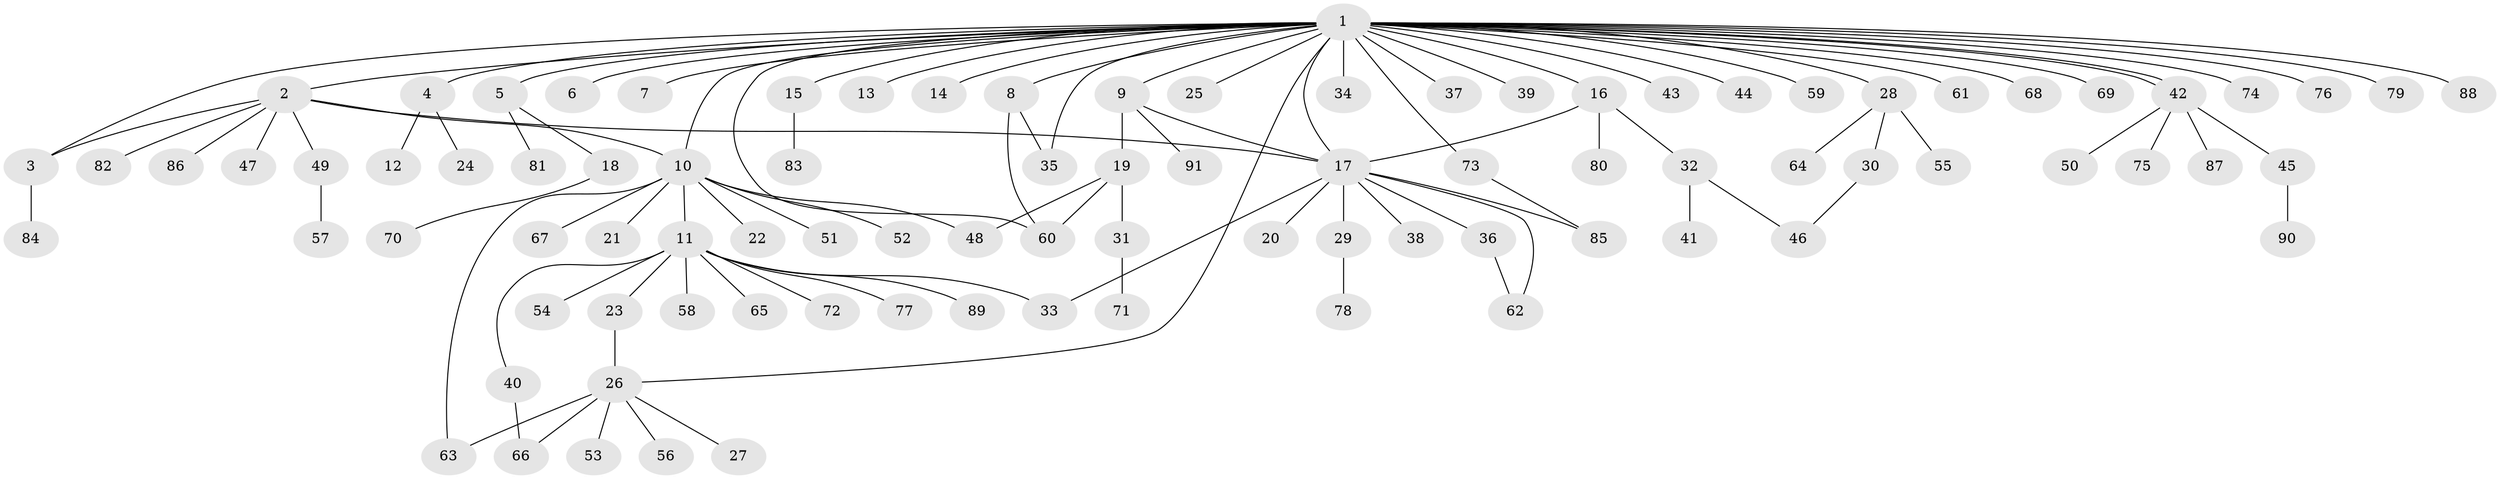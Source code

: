 // Generated by graph-tools (version 1.1) at 2025/26/03/09/25 03:26:09]
// undirected, 91 vertices, 107 edges
graph export_dot {
graph [start="1"]
  node [color=gray90,style=filled];
  1;
  2;
  3;
  4;
  5;
  6;
  7;
  8;
  9;
  10;
  11;
  12;
  13;
  14;
  15;
  16;
  17;
  18;
  19;
  20;
  21;
  22;
  23;
  24;
  25;
  26;
  27;
  28;
  29;
  30;
  31;
  32;
  33;
  34;
  35;
  36;
  37;
  38;
  39;
  40;
  41;
  42;
  43;
  44;
  45;
  46;
  47;
  48;
  49;
  50;
  51;
  52;
  53;
  54;
  55;
  56;
  57;
  58;
  59;
  60;
  61;
  62;
  63;
  64;
  65;
  66;
  67;
  68;
  69;
  70;
  71;
  72;
  73;
  74;
  75;
  76;
  77;
  78;
  79;
  80;
  81;
  82;
  83;
  84;
  85;
  86;
  87;
  88;
  89;
  90;
  91;
  1 -- 2;
  1 -- 3;
  1 -- 4;
  1 -- 5;
  1 -- 6;
  1 -- 7;
  1 -- 8;
  1 -- 9;
  1 -- 10;
  1 -- 13;
  1 -- 14;
  1 -- 15;
  1 -- 16;
  1 -- 17;
  1 -- 25;
  1 -- 26;
  1 -- 28;
  1 -- 34;
  1 -- 35;
  1 -- 37;
  1 -- 39;
  1 -- 42;
  1 -- 42;
  1 -- 43;
  1 -- 44;
  1 -- 59;
  1 -- 60;
  1 -- 61;
  1 -- 68;
  1 -- 69;
  1 -- 73;
  1 -- 74;
  1 -- 76;
  1 -- 79;
  1 -- 88;
  2 -- 3;
  2 -- 10;
  2 -- 17;
  2 -- 47;
  2 -- 49;
  2 -- 82;
  2 -- 86;
  3 -- 84;
  4 -- 12;
  4 -- 24;
  5 -- 18;
  5 -- 81;
  8 -- 35;
  8 -- 60;
  9 -- 17;
  9 -- 19;
  9 -- 91;
  10 -- 11;
  10 -- 21;
  10 -- 22;
  10 -- 48;
  10 -- 51;
  10 -- 52;
  10 -- 63;
  10 -- 67;
  11 -- 23;
  11 -- 33;
  11 -- 40;
  11 -- 54;
  11 -- 58;
  11 -- 65;
  11 -- 72;
  11 -- 77;
  11 -- 89;
  15 -- 83;
  16 -- 17;
  16 -- 32;
  16 -- 80;
  17 -- 20;
  17 -- 29;
  17 -- 33;
  17 -- 36;
  17 -- 38;
  17 -- 62;
  17 -- 85;
  18 -- 70;
  19 -- 31;
  19 -- 48;
  19 -- 60;
  23 -- 26;
  26 -- 27;
  26 -- 53;
  26 -- 56;
  26 -- 63;
  26 -- 66;
  28 -- 30;
  28 -- 55;
  28 -- 64;
  29 -- 78;
  30 -- 46;
  31 -- 71;
  32 -- 41;
  32 -- 46;
  36 -- 62;
  40 -- 66;
  42 -- 45;
  42 -- 50;
  42 -- 75;
  42 -- 87;
  45 -- 90;
  49 -- 57;
  73 -- 85;
}
